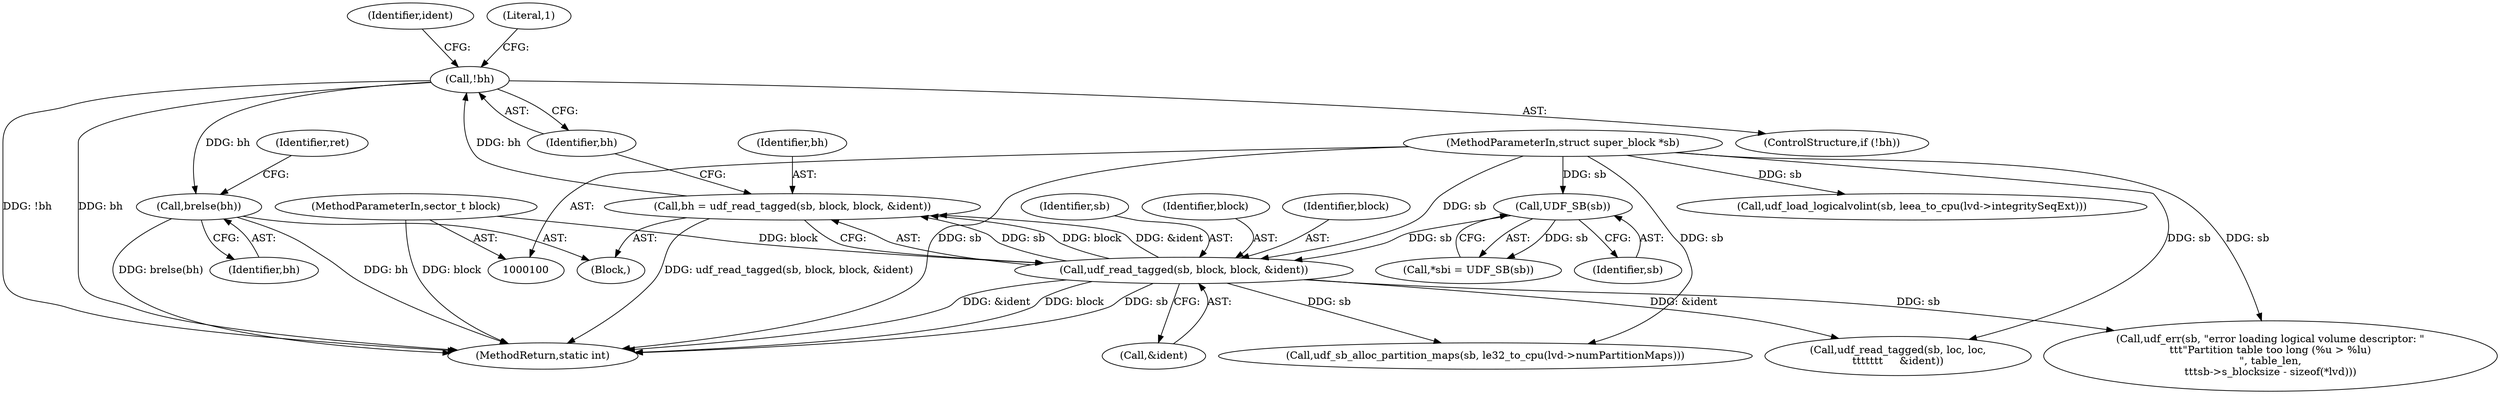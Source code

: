 digraph "0_linux_adee11b2085bee90bd8f4f52123ffb07882d6256@pointer" {
"1000132" [label="(Call,!bh)"];
"1000123" [label="(Call,bh = udf_read_tagged(sb, block, block, &ident))"];
"1000125" [label="(Call,udf_read_tagged(sb, block, block, &ident))"];
"1000113" [label="(Call,UDF_SB(sb))"];
"1000101" [label="(MethodParameterIn,struct super_block *sb)"];
"1000102" [label="(MethodParameterIn,sector_t block)"];
"1000687" [label="(Call,brelse(bh))"];
"1000113" [label="(Call,UDF_SB(sb))"];
"1000691" [label="(MethodReturn,static int)"];
"1000126" [label="(Identifier,sb)"];
"1000178" [label="(Call,udf_sb_alloc_partition_maps(sb, le32_to_cpu(lvd->numPartitionMaps)))"];
"1000123" [label="(Call,bh = udf_read_tagged(sb, block, block, &ident))"];
"1000138" [label="(Identifier,ident)"];
"1000680" [label="(Call,udf_load_logicalvolint(sb, leea_to_cpu(lvd->integritySeqExt)))"];
"1000104" [label="(Block,)"];
"1000102" [label="(MethodParameterIn,sector_t block)"];
"1000111" [label="(Call,*sbi = UDF_SB(sb))"];
"1000687" [label="(Call,brelse(bh))"];
"1000135" [label="(Literal,1)"];
"1000125" [label="(Call,udf_read_tagged(sb, block, block, &ident))"];
"1000399" [label="(Call,udf_read_tagged(sb, loc, loc,\n\t\t\t\t\t\t\t     &ident))"];
"1000133" [label="(Identifier,bh)"];
"1000114" [label="(Identifier,sb)"];
"1000690" [label="(Identifier,ret)"];
"1000164" [label="(Call,udf_err(sb, \"error loading logical volume descriptor: \"\n\t\t\t\"Partition table too long (%u > %lu)\n\", table_len,\n\t\t\tsb->s_blocksize - sizeof(*lvd)))"];
"1000129" [label="(Call,&ident)"];
"1000127" [label="(Identifier,block)"];
"1000688" [label="(Identifier,bh)"];
"1000101" [label="(MethodParameterIn,struct super_block *sb)"];
"1000132" [label="(Call,!bh)"];
"1000131" [label="(ControlStructure,if (!bh))"];
"1000128" [label="(Identifier,block)"];
"1000124" [label="(Identifier,bh)"];
"1000132" -> "1000131"  [label="AST: "];
"1000132" -> "1000133"  [label="CFG: "];
"1000133" -> "1000132"  [label="AST: "];
"1000135" -> "1000132"  [label="CFG: "];
"1000138" -> "1000132"  [label="CFG: "];
"1000132" -> "1000691"  [label="DDG: !bh"];
"1000132" -> "1000691"  [label="DDG: bh"];
"1000123" -> "1000132"  [label="DDG: bh"];
"1000132" -> "1000687"  [label="DDG: bh"];
"1000123" -> "1000104"  [label="AST: "];
"1000123" -> "1000125"  [label="CFG: "];
"1000124" -> "1000123"  [label="AST: "];
"1000125" -> "1000123"  [label="AST: "];
"1000133" -> "1000123"  [label="CFG: "];
"1000123" -> "1000691"  [label="DDG: udf_read_tagged(sb, block, block, &ident)"];
"1000125" -> "1000123"  [label="DDG: sb"];
"1000125" -> "1000123"  [label="DDG: block"];
"1000125" -> "1000123"  [label="DDG: &ident"];
"1000125" -> "1000129"  [label="CFG: "];
"1000126" -> "1000125"  [label="AST: "];
"1000127" -> "1000125"  [label="AST: "];
"1000128" -> "1000125"  [label="AST: "];
"1000129" -> "1000125"  [label="AST: "];
"1000125" -> "1000691"  [label="DDG: sb"];
"1000125" -> "1000691"  [label="DDG: &ident"];
"1000125" -> "1000691"  [label="DDG: block"];
"1000113" -> "1000125"  [label="DDG: sb"];
"1000101" -> "1000125"  [label="DDG: sb"];
"1000102" -> "1000125"  [label="DDG: block"];
"1000125" -> "1000164"  [label="DDG: sb"];
"1000125" -> "1000178"  [label="DDG: sb"];
"1000125" -> "1000399"  [label="DDG: &ident"];
"1000113" -> "1000111"  [label="AST: "];
"1000113" -> "1000114"  [label="CFG: "];
"1000114" -> "1000113"  [label="AST: "];
"1000111" -> "1000113"  [label="CFG: "];
"1000113" -> "1000111"  [label="DDG: sb"];
"1000101" -> "1000113"  [label="DDG: sb"];
"1000101" -> "1000100"  [label="AST: "];
"1000101" -> "1000691"  [label="DDG: sb"];
"1000101" -> "1000164"  [label="DDG: sb"];
"1000101" -> "1000178"  [label="DDG: sb"];
"1000101" -> "1000399"  [label="DDG: sb"];
"1000101" -> "1000680"  [label="DDG: sb"];
"1000102" -> "1000100"  [label="AST: "];
"1000102" -> "1000691"  [label="DDG: block"];
"1000687" -> "1000104"  [label="AST: "];
"1000687" -> "1000688"  [label="CFG: "];
"1000688" -> "1000687"  [label="AST: "];
"1000690" -> "1000687"  [label="CFG: "];
"1000687" -> "1000691"  [label="DDG: brelse(bh)"];
"1000687" -> "1000691"  [label="DDG: bh"];
}
